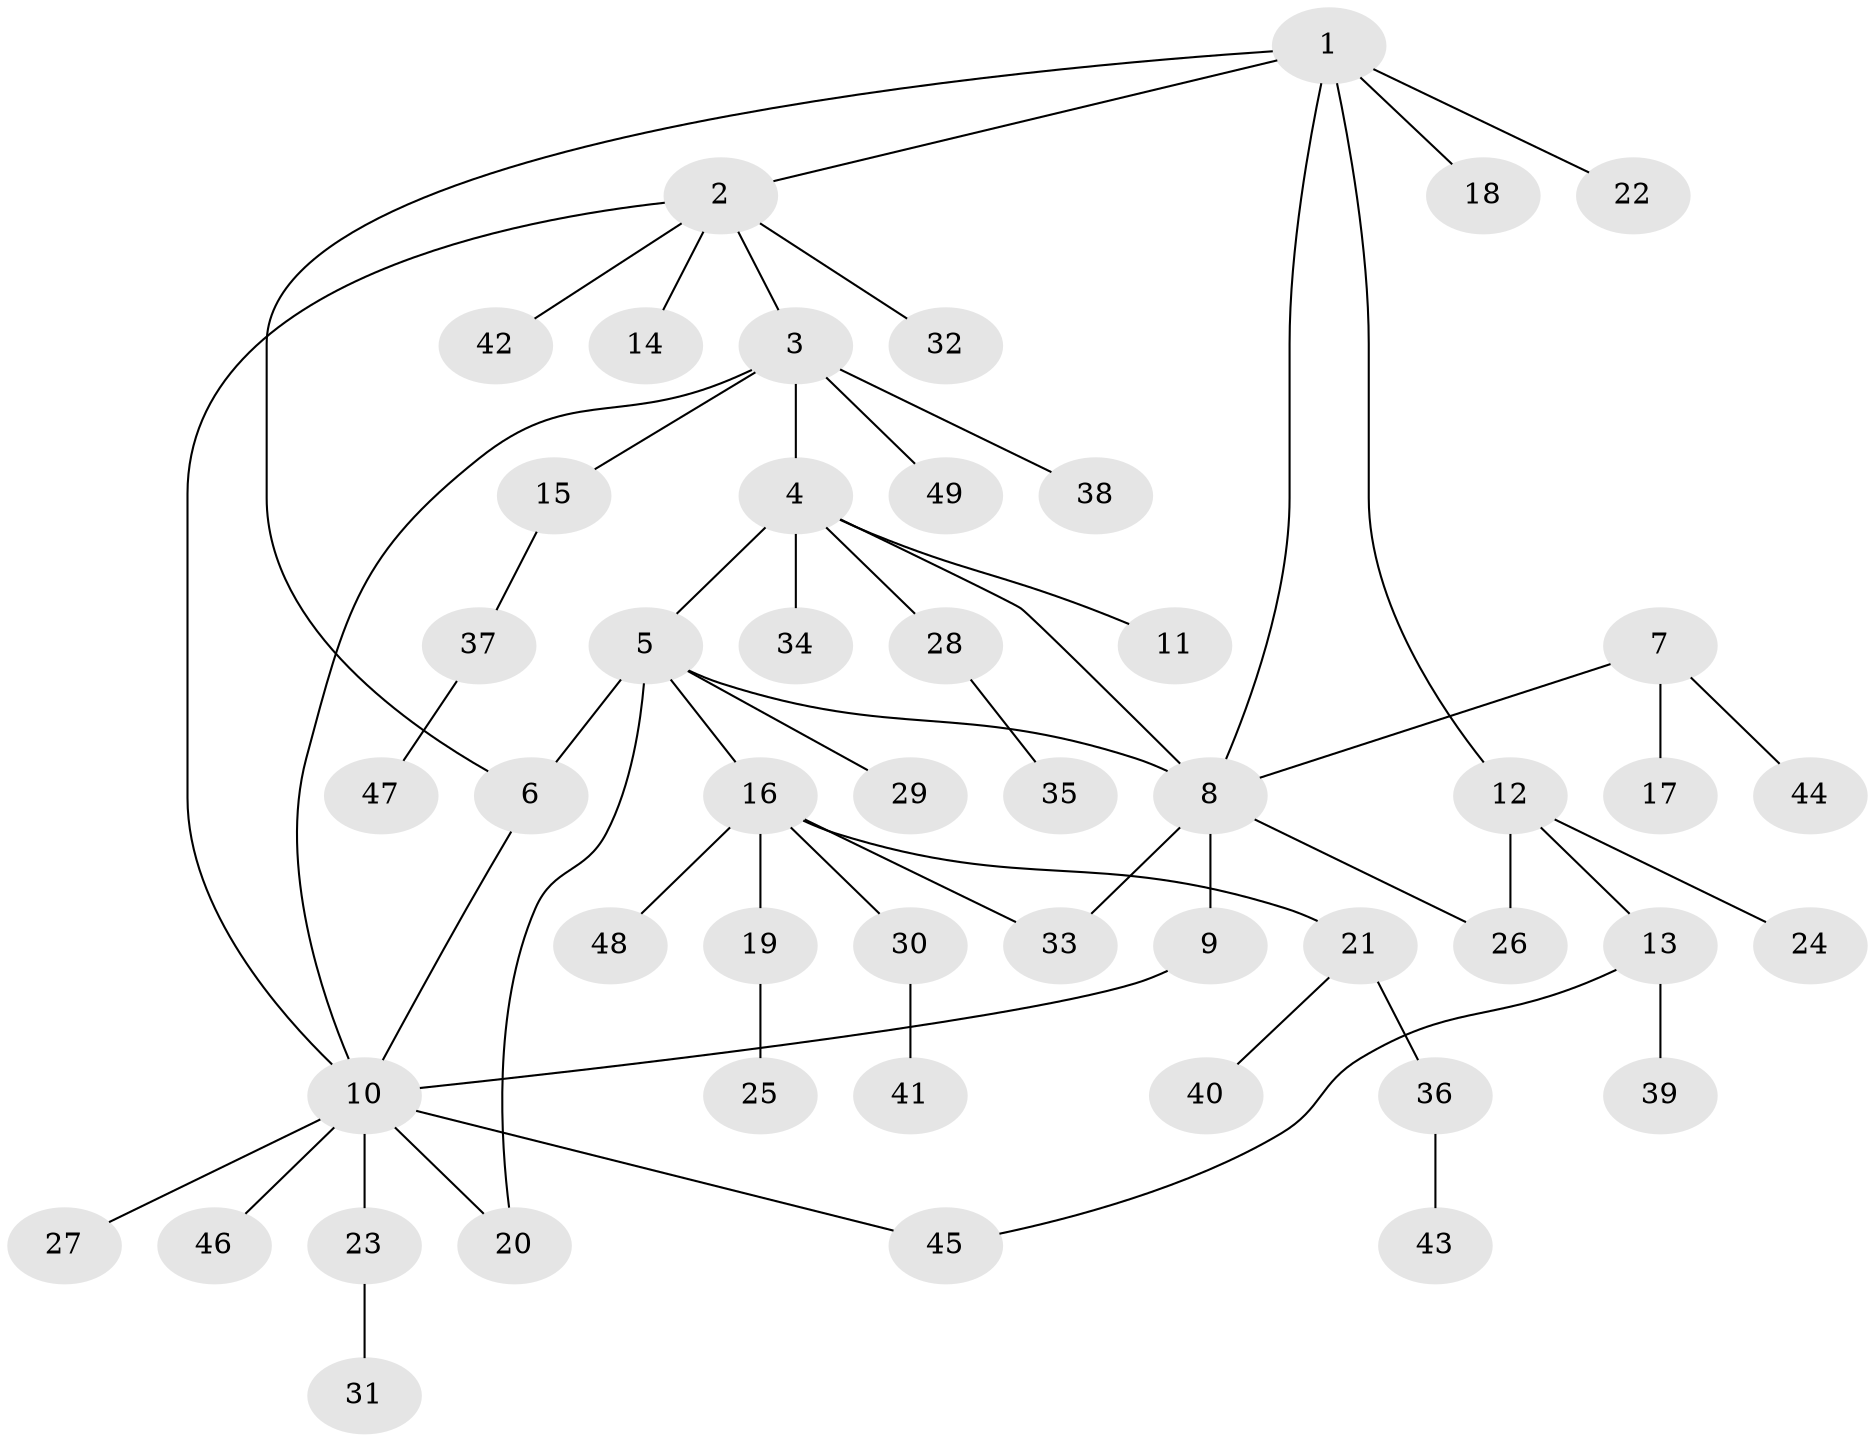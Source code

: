 // Generated by graph-tools (version 1.1) at 2025/11/02/27/25 16:11:31]
// undirected, 49 vertices, 58 edges
graph export_dot {
graph [start="1"]
  node [color=gray90,style=filled];
  1;
  2;
  3;
  4;
  5;
  6;
  7;
  8;
  9;
  10;
  11;
  12;
  13;
  14;
  15;
  16;
  17;
  18;
  19;
  20;
  21;
  22;
  23;
  24;
  25;
  26;
  27;
  28;
  29;
  30;
  31;
  32;
  33;
  34;
  35;
  36;
  37;
  38;
  39;
  40;
  41;
  42;
  43;
  44;
  45;
  46;
  47;
  48;
  49;
  1 -- 2;
  1 -- 6;
  1 -- 8;
  1 -- 12;
  1 -- 18;
  1 -- 22;
  2 -- 3;
  2 -- 10;
  2 -- 14;
  2 -- 32;
  2 -- 42;
  3 -- 4;
  3 -- 10;
  3 -- 15;
  3 -- 38;
  3 -- 49;
  4 -- 5;
  4 -- 8;
  4 -- 11;
  4 -- 28;
  4 -- 34;
  5 -- 6;
  5 -- 8;
  5 -- 16;
  5 -- 20;
  5 -- 29;
  6 -- 10;
  7 -- 8;
  7 -- 17;
  7 -- 44;
  8 -- 9;
  8 -- 26;
  8 -- 33;
  9 -- 10;
  10 -- 20;
  10 -- 23;
  10 -- 27;
  10 -- 45;
  10 -- 46;
  12 -- 13;
  12 -- 24;
  12 -- 26;
  13 -- 39;
  13 -- 45;
  15 -- 37;
  16 -- 19;
  16 -- 21;
  16 -- 30;
  16 -- 33;
  16 -- 48;
  19 -- 25;
  21 -- 36;
  21 -- 40;
  23 -- 31;
  28 -- 35;
  30 -- 41;
  36 -- 43;
  37 -- 47;
}
